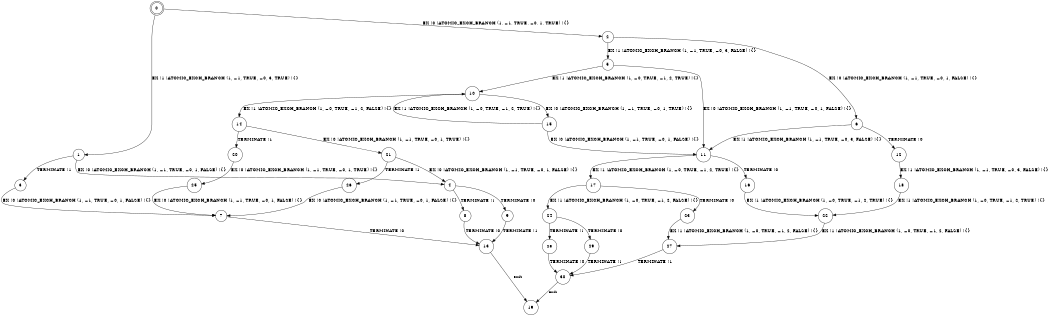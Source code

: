 digraph BCG {
size = "7, 10.5";
center = TRUE;
node [shape = circle];
0 [peripheries = 2];
0 -> 1 [label = "EX !1 !ATOMIC_EXCH_BRANCH (1, +1, TRUE, +0, 3, TRUE) !{}"];
0 -> 2 [label = "EX !0 !ATOMIC_EXCH_BRANCH (1, +1, TRUE, +0, 1, TRUE) !{}"];
1 -> 3 [label = "TERMINATE !1"];
1 -> 4 [label = "EX !0 !ATOMIC_EXCH_BRANCH (1, +1, TRUE, +0, 1, FALSE) !{}"];
2 -> 5 [label = "EX !1 !ATOMIC_EXCH_BRANCH (1, +1, TRUE, +0, 3, FALSE) !{}"];
2 -> 6 [label = "EX !0 !ATOMIC_EXCH_BRANCH (1, +1, TRUE, +0, 1, FALSE) !{}"];
3 -> 7 [label = "EX !0 !ATOMIC_EXCH_BRANCH (1, +1, TRUE, +0, 1, FALSE) !{}"];
4 -> 8 [label = "TERMINATE !1"];
4 -> 9 [label = "TERMINATE !0"];
5 -> 10 [label = "EX !1 !ATOMIC_EXCH_BRANCH (1, +0, TRUE, +1, 2, TRUE) !{}"];
5 -> 11 [label = "EX !0 !ATOMIC_EXCH_BRANCH (1, +1, TRUE, +0, 1, FALSE) !{}"];
6 -> 12 [label = "TERMINATE !0"];
6 -> 11 [label = "EX !1 !ATOMIC_EXCH_BRANCH (1, +1, TRUE, +0, 3, FALSE) !{}"];
7 -> 13 [label = "TERMINATE !0"];
8 -> 13 [label = "TERMINATE !0"];
9 -> 13 [label = "TERMINATE !1"];
10 -> 14 [label = "EX !1 !ATOMIC_EXCH_BRANCH (1, +0, TRUE, +1, 2, FALSE) !{}"];
10 -> 15 [label = "EX !0 !ATOMIC_EXCH_BRANCH (1, +1, TRUE, +0, 1, TRUE) !{}"];
11 -> 16 [label = "TERMINATE !0"];
11 -> 17 [label = "EX !1 !ATOMIC_EXCH_BRANCH (1, +0, TRUE, +1, 2, TRUE) !{}"];
12 -> 18 [label = "EX !1 !ATOMIC_EXCH_BRANCH (1, +1, TRUE, +0, 3, FALSE) !{}"];
13 -> 19 [label = "exit"];
14 -> 20 [label = "TERMINATE !1"];
14 -> 21 [label = "EX !0 !ATOMIC_EXCH_BRANCH (1, +1, TRUE, +0, 1, TRUE) !{}"];
15 -> 10 [label = "EX !1 !ATOMIC_EXCH_BRANCH (1, +0, TRUE, +1, 2, TRUE) !{}"];
15 -> 11 [label = "EX !0 !ATOMIC_EXCH_BRANCH (1, +1, TRUE, +0, 1, FALSE) !{}"];
16 -> 22 [label = "EX !1 !ATOMIC_EXCH_BRANCH (1, +0, TRUE, +1, 2, TRUE) !{}"];
17 -> 23 [label = "TERMINATE !0"];
17 -> 24 [label = "EX !1 !ATOMIC_EXCH_BRANCH (1, +0, TRUE, +1, 2, FALSE) !{}"];
18 -> 22 [label = "EX !1 !ATOMIC_EXCH_BRANCH (1, +0, TRUE, +1, 2, TRUE) !{}"];
20 -> 25 [label = "EX !0 !ATOMIC_EXCH_BRANCH (1, +1, TRUE, +0, 1, TRUE) !{}"];
21 -> 26 [label = "TERMINATE !1"];
21 -> 4 [label = "EX !0 !ATOMIC_EXCH_BRANCH (1, +1, TRUE, +0, 1, FALSE) !{}"];
22 -> 27 [label = "EX !1 !ATOMIC_EXCH_BRANCH (1, +0, TRUE, +1, 2, FALSE) !{}"];
23 -> 27 [label = "EX !1 !ATOMIC_EXCH_BRANCH (1, +0, TRUE, +1, 2, FALSE) !{}"];
24 -> 28 [label = "TERMINATE !1"];
24 -> 29 [label = "TERMINATE !0"];
25 -> 7 [label = "EX !0 !ATOMIC_EXCH_BRANCH (1, +1, TRUE, +0, 1, FALSE) !{}"];
26 -> 7 [label = "EX !0 !ATOMIC_EXCH_BRANCH (1, +1, TRUE, +0, 1, FALSE) !{}"];
27 -> 30 [label = "TERMINATE !1"];
28 -> 30 [label = "TERMINATE !0"];
29 -> 30 [label = "TERMINATE !1"];
30 -> 19 [label = "exit"];
}
